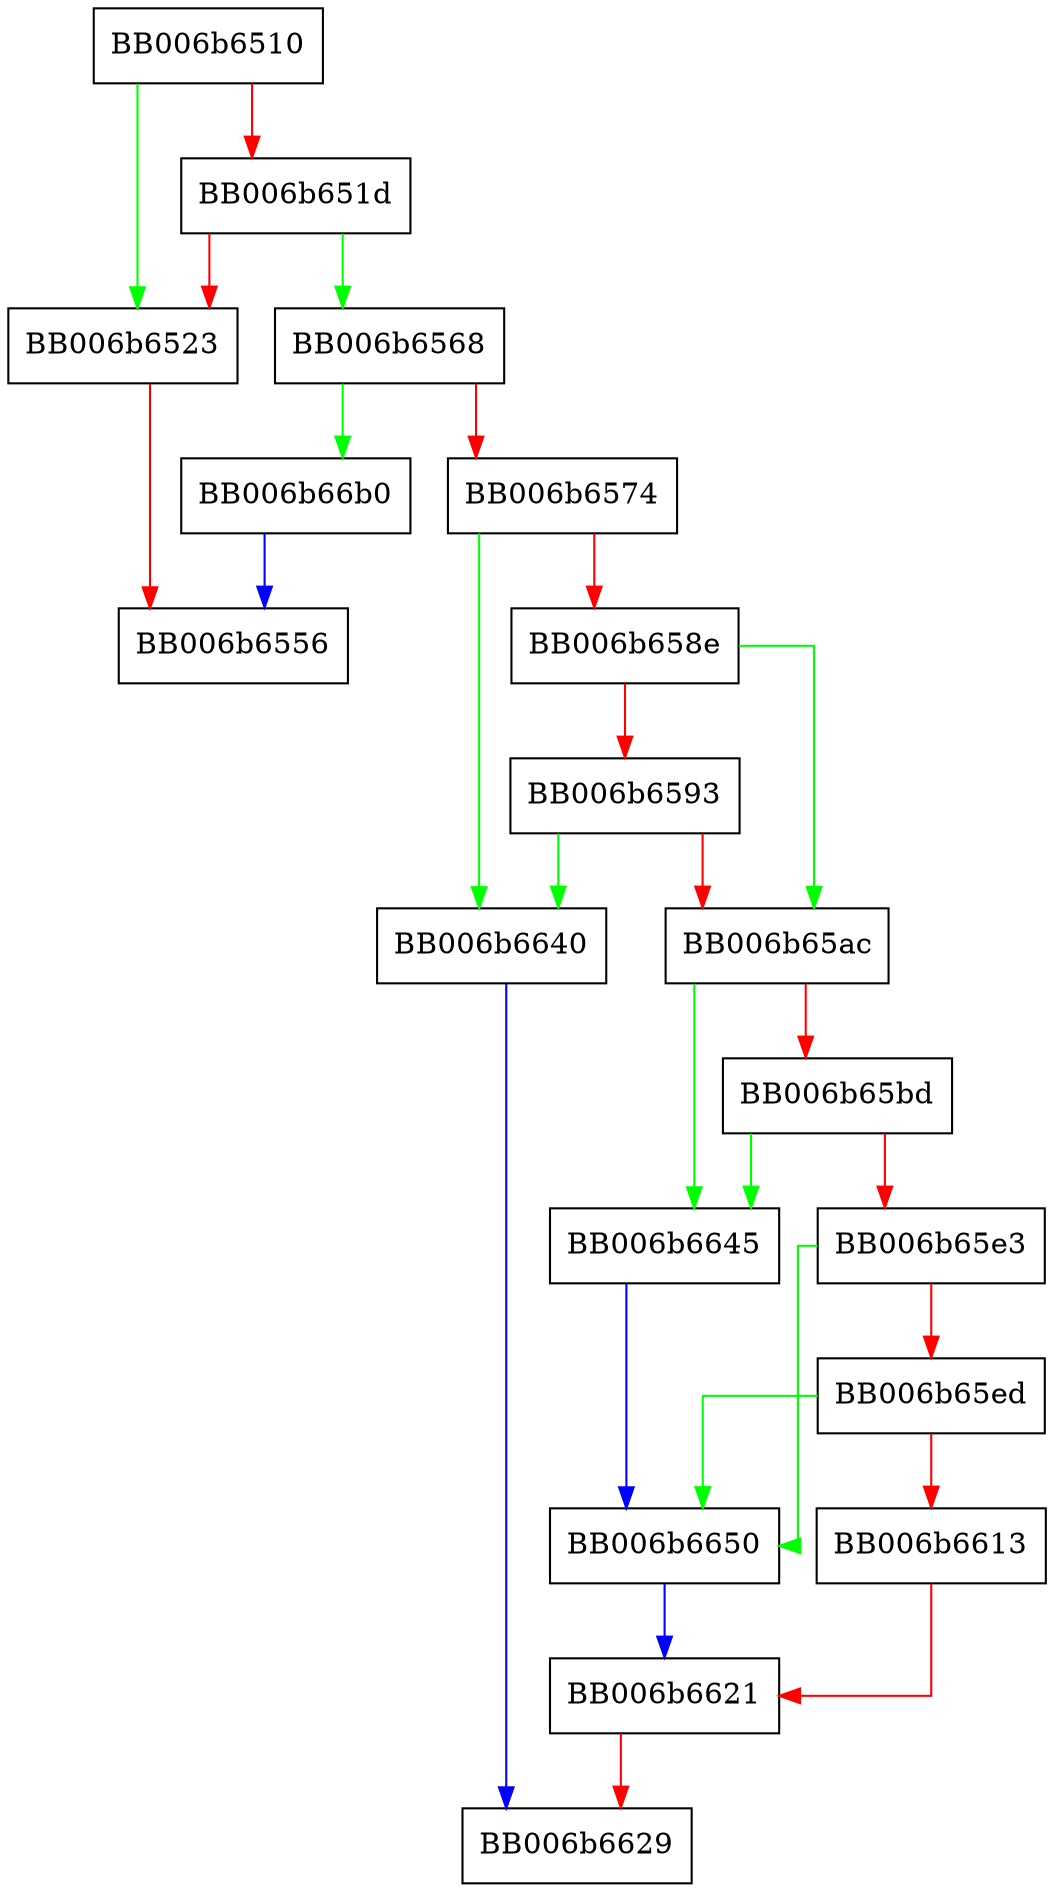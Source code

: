 digraph ed448_to_SubjectPublicKeyInfo_pem_encode {
  node [shape="box"];
  graph [splines=ortho];
  BB006b6510 -> BB006b6523 [color="green"];
  BB006b6510 -> BB006b651d [color="red"];
  BB006b651d -> BB006b6568 [color="green"];
  BB006b651d -> BB006b6523 [color="red"];
  BB006b6523 -> BB006b6556 [color="red"];
  BB006b6568 -> BB006b66b0 [color="green"];
  BB006b6568 -> BB006b6574 [color="red"];
  BB006b6574 -> BB006b6640 [color="green"];
  BB006b6574 -> BB006b658e [color="red"];
  BB006b658e -> BB006b65ac [color="green"];
  BB006b658e -> BB006b6593 [color="red"];
  BB006b6593 -> BB006b6640 [color="green"];
  BB006b6593 -> BB006b65ac [color="red"];
  BB006b65ac -> BB006b6645 [color="green"];
  BB006b65ac -> BB006b65bd [color="red"];
  BB006b65bd -> BB006b6645 [color="green"];
  BB006b65bd -> BB006b65e3 [color="red"];
  BB006b65e3 -> BB006b6650 [color="green"];
  BB006b65e3 -> BB006b65ed [color="red"];
  BB006b65ed -> BB006b6650 [color="green"];
  BB006b65ed -> BB006b6613 [color="red"];
  BB006b6613 -> BB006b6621 [color="red"];
  BB006b6621 -> BB006b6629 [color="red"];
  BB006b6640 -> BB006b6629 [color="blue"];
  BB006b6645 -> BB006b6650 [color="blue"];
  BB006b6650 -> BB006b6621 [color="blue"];
  BB006b66b0 -> BB006b6556 [color="blue"];
}